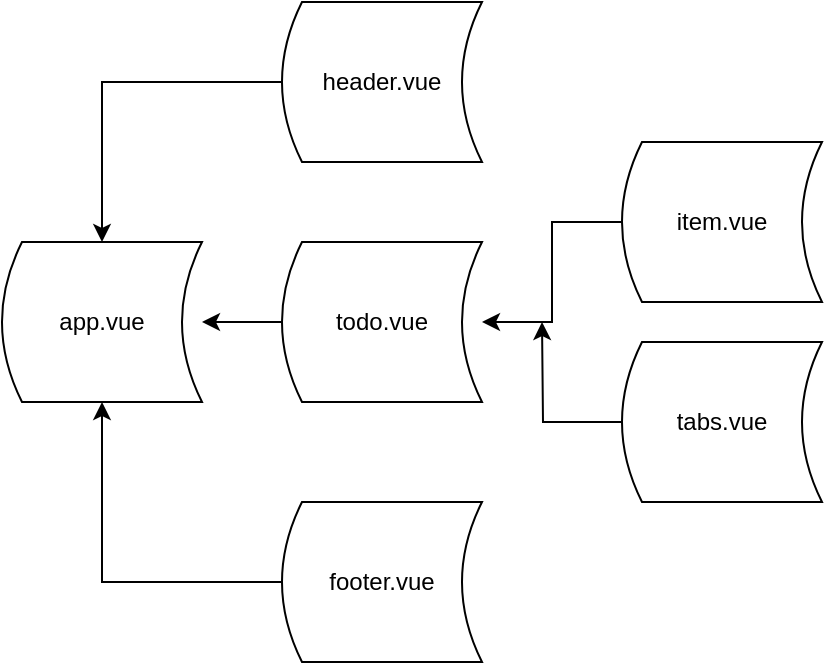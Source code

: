 <mxfile version="11.1.4" type="device"><diagram id="E-bOdHREYmoPNSBQPPvB" name="第 1 页"><mxGraphModel dx="768" dy="528" grid="1" gridSize="10" guides="1" tooltips="1" connect="1" arrows="1" fold="1" page="1" pageScale="1" pageWidth="827" pageHeight="1169" math="0" shadow="0"><root><mxCell id="0"/><mxCell id="1" parent="0"/><mxCell id="RAMj5MNz6c5hbpE-wXo1-1" value="app.vue" style="shape=dataStorage;whiteSpace=wrap;html=1;" vertex="1" parent="1"><mxGeometry x="110" y="140" width="100" height="80" as="geometry"/></mxCell><mxCell id="RAMj5MNz6c5hbpE-wXo1-9" style="edgeStyle=orthogonalEdgeStyle;rounded=0;orthogonalLoop=1;jettySize=auto;html=1;" edge="1" parent="1" source="RAMj5MNz6c5hbpE-wXo1-2" target="RAMj5MNz6c5hbpE-wXo1-1"><mxGeometry relative="1" as="geometry"/></mxCell><mxCell id="RAMj5MNz6c5hbpE-wXo1-2" value="todo.vue" style="shape=dataStorage;whiteSpace=wrap;html=1;" vertex="1" parent="1"><mxGeometry x="250" y="140" width="100" height="80" as="geometry"/></mxCell><mxCell id="RAMj5MNz6c5hbpE-wXo1-8" style="edgeStyle=orthogonalEdgeStyle;rounded=0;orthogonalLoop=1;jettySize=auto;html=1;" edge="1" parent="1" source="RAMj5MNz6c5hbpE-wXo1-3" target="RAMj5MNz6c5hbpE-wXo1-1"><mxGeometry relative="1" as="geometry"/></mxCell><mxCell id="RAMj5MNz6c5hbpE-wXo1-3" value="header.vue" style="shape=dataStorage;whiteSpace=wrap;html=1;" vertex="1" parent="1"><mxGeometry x="250" y="20" width="100" height="80" as="geometry"/></mxCell><mxCell id="RAMj5MNz6c5hbpE-wXo1-10" style="edgeStyle=orthogonalEdgeStyle;rounded=0;orthogonalLoop=1;jettySize=auto;html=1;entryX=0.5;entryY=1;entryDx=0;entryDy=0;" edge="1" parent="1" source="RAMj5MNz6c5hbpE-wXo1-4" target="RAMj5MNz6c5hbpE-wXo1-1"><mxGeometry relative="1" as="geometry"/></mxCell><mxCell id="RAMj5MNz6c5hbpE-wXo1-4" value="footer.vue" style="shape=dataStorage;whiteSpace=wrap;html=1;" vertex="1" parent="1"><mxGeometry x="250" y="270" width="100" height="80" as="geometry"/></mxCell><mxCell id="RAMj5MNz6c5hbpE-wXo1-13" style="edgeStyle=orthogonalEdgeStyle;rounded=0;orthogonalLoop=1;jettySize=auto;html=1;" edge="1" parent="1" source="RAMj5MNz6c5hbpE-wXo1-5" target="RAMj5MNz6c5hbpE-wXo1-2"><mxGeometry relative="1" as="geometry"/></mxCell><mxCell id="RAMj5MNz6c5hbpE-wXo1-5" value="item.vue" style="shape=dataStorage;whiteSpace=wrap;html=1;" vertex="1" parent="1"><mxGeometry x="420" y="90" width="100" height="80" as="geometry"/></mxCell><mxCell id="RAMj5MNz6c5hbpE-wXo1-14" style="edgeStyle=orthogonalEdgeStyle;rounded=0;orthogonalLoop=1;jettySize=auto;html=1;" edge="1" parent="1" source="RAMj5MNz6c5hbpE-wXo1-6"><mxGeometry relative="1" as="geometry"><mxPoint x="380" y="180" as="targetPoint"/></mxGeometry></mxCell><mxCell id="RAMj5MNz6c5hbpE-wXo1-6" value="tabs.vue" style="shape=dataStorage;whiteSpace=wrap;html=1;" vertex="1" parent="1"><mxGeometry x="420" y="190" width="100" height="80" as="geometry"/></mxCell></root></mxGraphModel></diagram></mxfile>